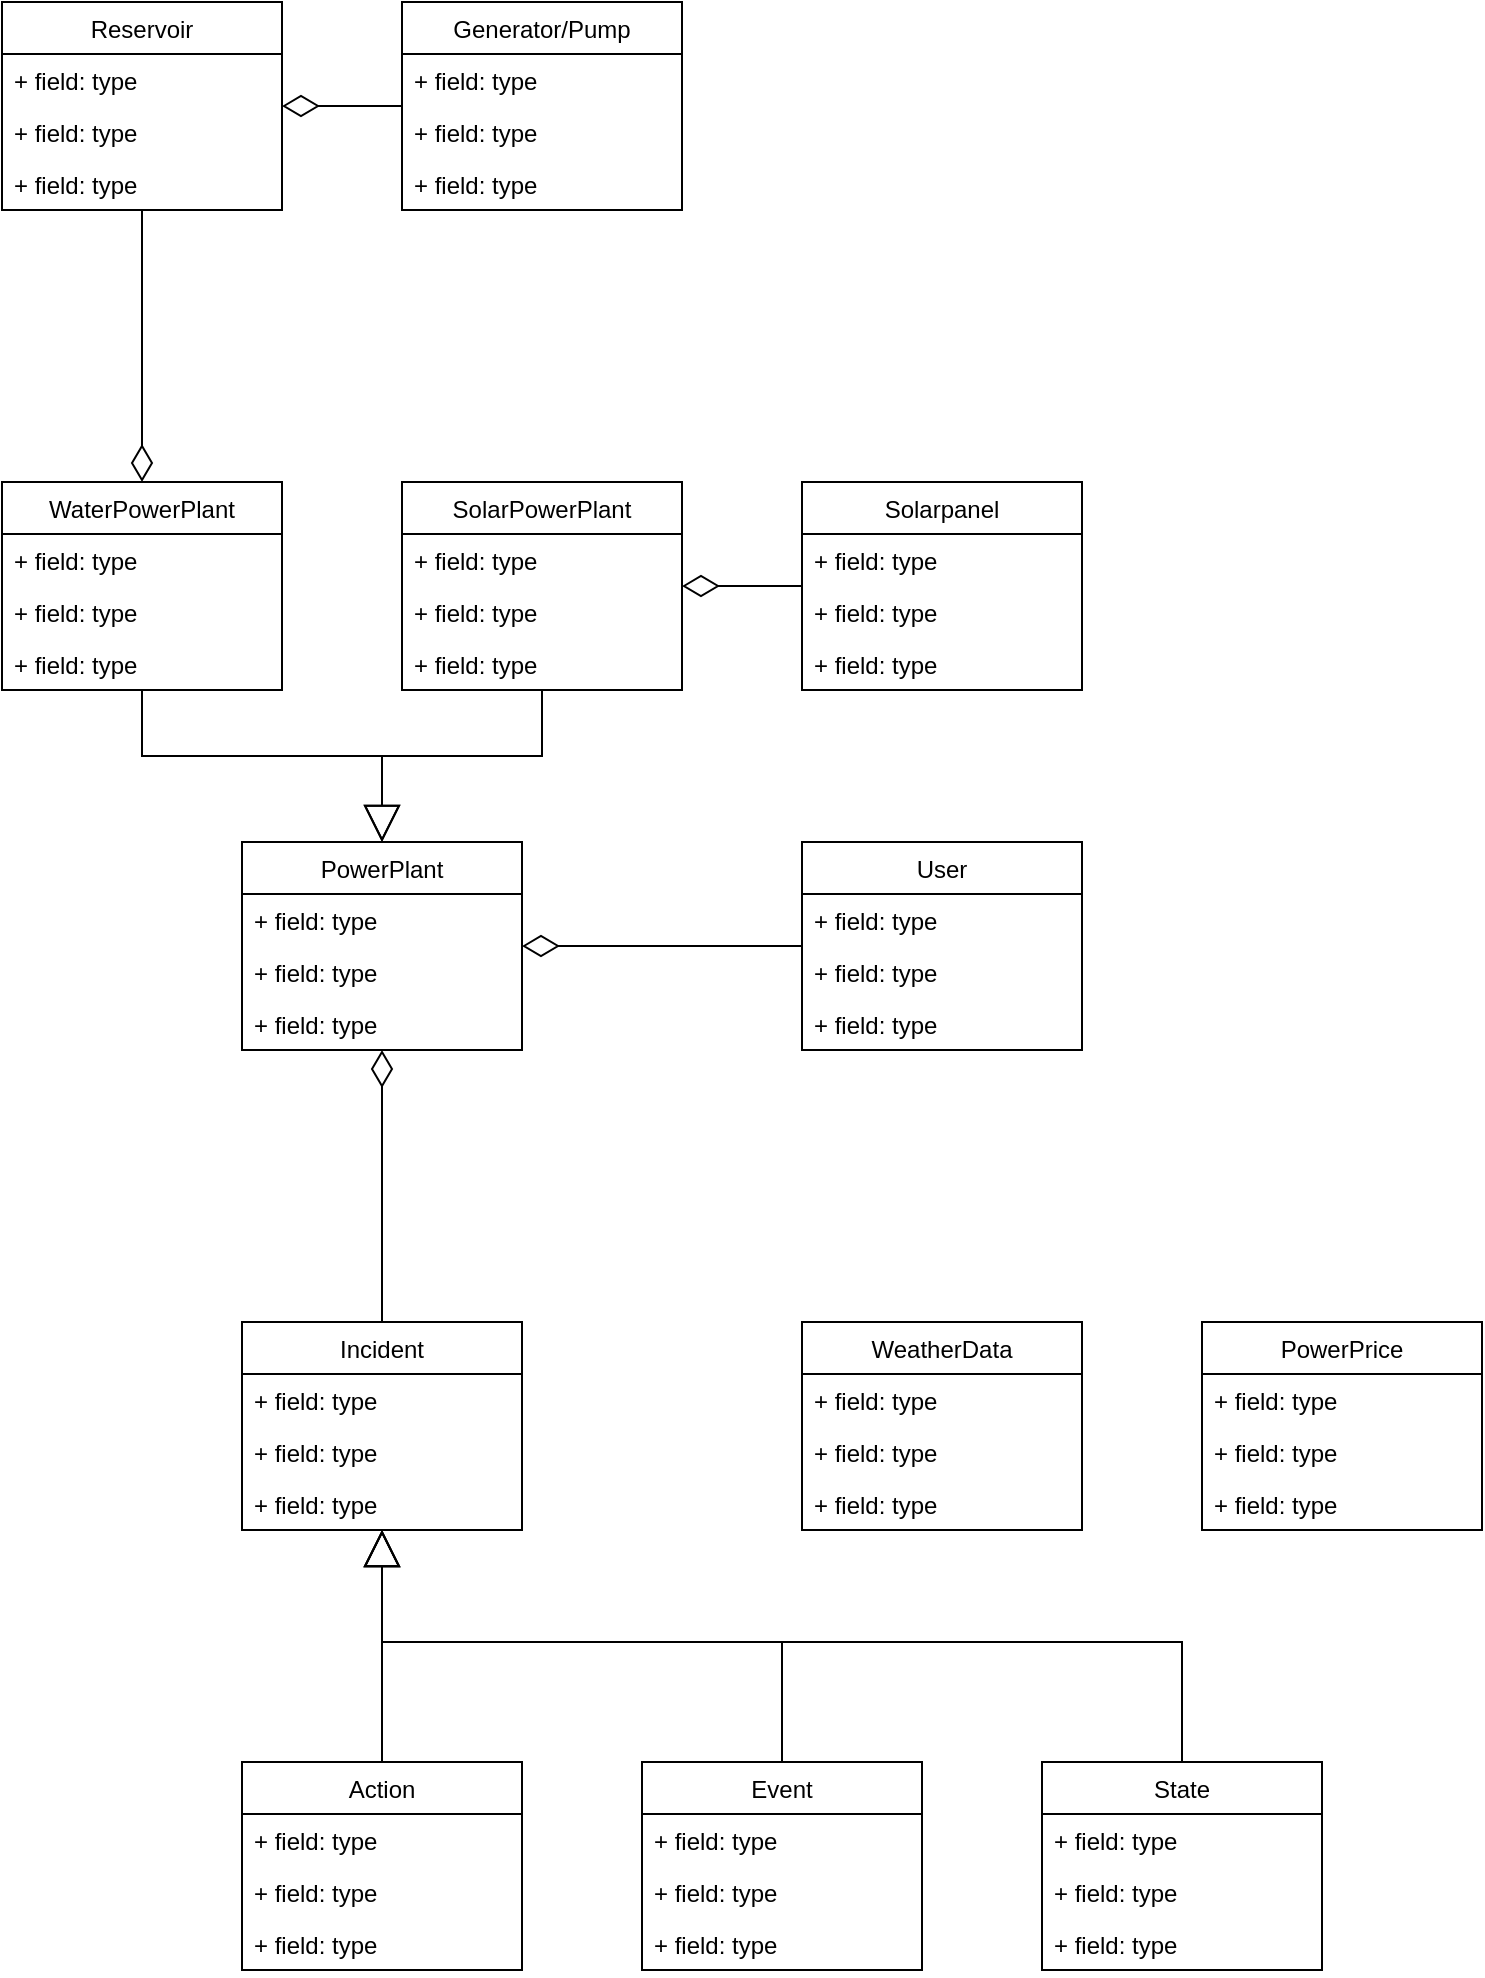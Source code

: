 <mxfile version="21.3.4" type="github" pages="4">
  <diagram id="oaUFSGxLzFAOfT1aSlZE" name="ClassDiagram">
    <mxGraphModel dx="1323" dy="1068" grid="1" gridSize="10" guides="1" tooltips="1" connect="1" arrows="1" fold="1" page="1" pageScale="1" pageWidth="1169" pageHeight="827" math="0" shadow="0">
      <root>
        <mxCell id="0" />
        <mxCell id="1" parent="0" />
        <mxCell id="UGIgIkd3A4uO1lvJn5f--62" style="edgeStyle=orthogonalEdgeStyle;rounded=0;orthogonalLoop=1;jettySize=auto;html=1;endArrow=diamondThin;endFill=0;endSize=16;" parent="1" source="UGIgIkd3A4uO1lvJn5f--22" target="UGIgIkd3A4uO1lvJn5f--26" edge="1">
          <mxGeometry relative="1" as="geometry" />
        </mxCell>
        <mxCell id="UGIgIkd3A4uO1lvJn5f--22" value="Generator/Pump" style="swimlane;fontStyle=0;childLayout=stackLayout;horizontal=1;startSize=26;fillColor=none;horizontalStack=0;resizeParent=1;resizeParentMax=0;resizeLast=0;collapsible=1;marginBottom=0;" parent="1" vertex="1">
          <mxGeometry x="280" y="520" width="140" height="104" as="geometry" />
        </mxCell>
        <mxCell id="UGIgIkd3A4uO1lvJn5f--23" value="+ field: type" style="text;strokeColor=none;fillColor=none;align=left;verticalAlign=top;spacingLeft=4;spacingRight=4;overflow=hidden;rotatable=0;points=[[0,0.5],[1,0.5]];portConstraint=eastwest;" parent="UGIgIkd3A4uO1lvJn5f--22" vertex="1">
          <mxGeometry y="26" width="140" height="26" as="geometry" />
        </mxCell>
        <mxCell id="UGIgIkd3A4uO1lvJn5f--24" value="+ field: type" style="text;strokeColor=none;fillColor=none;align=left;verticalAlign=top;spacingLeft=4;spacingRight=4;overflow=hidden;rotatable=0;points=[[0,0.5],[1,0.5]];portConstraint=eastwest;" parent="UGIgIkd3A4uO1lvJn5f--22" vertex="1">
          <mxGeometry y="52" width="140" height="26" as="geometry" />
        </mxCell>
        <mxCell id="UGIgIkd3A4uO1lvJn5f--25" value="+ field: type" style="text;strokeColor=none;fillColor=none;align=left;verticalAlign=top;spacingLeft=4;spacingRight=4;overflow=hidden;rotatable=0;points=[[0,0.5],[1,0.5]];portConstraint=eastwest;" parent="UGIgIkd3A4uO1lvJn5f--22" vertex="1">
          <mxGeometry y="78" width="140" height="26" as="geometry" />
        </mxCell>
        <mxCell id="UGIgIkd3A4uO1lvJn5f--61" style="edgeStyle=orthogonalEdgeStyle;rounded=0;orthogonalLoop=1;jettySize=auto;html=1;endArrow=diamondThin;endFill=0;endSize=16;" parent="1" source="UGIgIkd3A4uO1lvJn5f--26" target="UGIgIkd3A4uO1lvJn5f--42" edge="1">
          <mxGeometry relative="1" as="geometry" />
        </mxCell>
        <mxCell id="UGIgIkd3A4uO1lvJn5f--26" value="Reservoir" style="swimlane;fontStyle=0;childLayout=stackLayout;horizontal=1;startSize=26;fillColor=none;horizontalStack=0;resizeParent=1;resizeParentMax=0;resizeLast=0;collapsible=1;marginBottom=0;" parent="1" vertex="1">
          <mxGeometry x="80" y="520" width="140" height="104" as="geometry" />
        </mxCell>
        <mxCell id="UGIgIkd3A4uO1lvJn5f--27" value="+ field: type" style="text;strokeColor=none;fillColor=none;align=left;verticalAlign=top;spacingLeft=4;spacingRight=4;overflow=hidden;rotatable=0;points=[[0,0.5],[1,0.5]];portConstraint=eastwest;" parent="UGIgIkd3A4uO1lvJn5f--26" vertex="1">
          <mxGeometry y="26" width="140" height="26" as="geometry" />
        </mxCell>
        <mxCell id="UGIgIkd3A4uO1lvJn5f--28" value="+ field: type" style="text;strokeColor=none;fillColor=none;align=left;verticalAlign=top;spacingLeft=4;spacingRight=4;overflow=hidden;rotatable=0;points=[[0,0.5],[1,0.5]];portConstraint=eastwest;" parent="UGIgIkd3A4uO1lvJn5f--26" vertex="1">
          <mxGeometry y="52" width="140" height="26" as="geometry" />
        </mxCell>
        <mxCell id="UGIgIkd3A4uO1lvJn5f--29" value="+ field: type" style="text;strokeColor=none;fillColor=none;align=left;verticalAlign=top;spacingLeft=4;spacingRight=4;overflow=hidden;rotatable=0;points=[[0,0.5],[1,0.5]];portConstraint=eastwest;" parent="UGIgIkd3A4uO1lvJn5f--26" vertex="1">
          <mxGeometry y="78" width="140" height="26" as="geometry" />
        </mxCell>
        <mxCell id="UGIgIkd3A4uO1lvJn5f--108" style="edgeStyle=orthogonalEdgeStyle;rounded=0;orthogonalLoop=1;jettySize=auto;html=1;endArrow=diamondThin;endFill=0;endSize=16;" parent="1" source="UGIgIkd3A4uO1lvJn5f--30" target="UGIgIkd3A4uO1lvJn5f--50" edge="1">
          <mxGeometry relative="1" as="geometry" />
        </mxCell>
        <mxCell id="UGIgIkd3A4uO1lvJn5f--30" value="User" style="swimlane;fontStyle=0;childLayout=stackLayout;horizontal=1;startSize=26;fillColor=none;horizontalStack=0;resizeParent=1;resizeParentMax=0;resizeLast=0;collapsible=1;marginBottom=0;" parent="1" vertex="1">
          <mxGeometry x="480" y="940" width="140" height="104" as="geometry" />
        </mxCell>
        <mxCell id="UGIgIkd3A4uO1lvJn5f--31" value="+ field: type" style="text;strokeColor=none;fillColor=none;align=left;verticalAlign=top;spacingLeft=4;spacingRight=4;overflow=hidden;rotatable=0;points=[[0,0.5],[1,0.5]];portConstraint=eastwest;" parent="UGIgIkd3A4uO1lvJn5f--30" vertex="1">
          <mxGeometry y="26" width="140" height="26" as="geometry" />
        </mxCell>
        <mxCell id="UGIgIkd3A4uO1lvJn5f--32" value="+ field: type" style="text;strokeColor=none;fillColor=none;align=left;verticalAlign=top;spacingLeft=4;spacingRight=4;overflow=hidden;rotatable=0;points=[[0,0.5],[1,0.5]];portConstraint=eastwest;" parent="UGIgIkd3A4uO1lvJn5f--30" vertex="1">
          <mxGeometry y="52" width="140" height="26" as="geometry" />
        </mxCell>
        <mxCell id="UGIgIkd3A4uO1lvJn5f--33" value="+ field: type" style="text;strokeColor=none;fillColor=none;align=left;verticalAlign=top;spacingLeft=4;spacingRight=4;overflow=hidden;rotatable=0;points=[[0,0.5],[1,0.5]];portConstraint=eastwest;" parent="UGIgIkd3A4uO1lvJn5f--30" vertex="1">
          <mxGeometry y="78" width="140" height="26" as="geometry" />
        </mxCell>
        <mxCell id="UGIgIkd3A4uO1lvJn5f--54" style="edgeStyle=orthogonalEdgeStyle;rounded=0;orthogonalLoop=1;jettySize=auto;html=1;endArrow=diamondThin;endFill=0;endSize=16;" parent="1" source="UGIgIkd3A4uO1lvJn5f--34" target="UGIgIkd3A4uO1lvJn5f--38" edge="1">
          <mxGeometry relative="1" as="geometry" />
        </mxCell>
        <mxCell id="UGIgIkd3A4uO1lvJn5f--34" value="Solarpanel" style="swimlane;fontStyle=0;childLayout=stackLayout;horizontal=1;startSize=26;fillColor=none;horizontalStack=0;resizeParent=1;resizeParentMax=0;resizeLast=0;collapsible=1;marginBottom=0;" parent="1" vertex="1">
          <mxGeometry x="480" y="760" width="140" height="104" as="geometry" />
        </mxCell>
        <mxCell id="UGIgIkd3A4uO1lvJn5f--35" value="+ field: type" style="text;strokeColor=none;fillColor=none;align=left;verticalAlign=top;spacingLeft=4;spacingRight=4;overflow=hidden;rotatable=0;points=[[0,0.5],[1,0.5]];portConstraint=eastwest;" parent="UGIgIkd3A4uO1lvJn5f--34" vertex="1">
          <mxGeometry y="26" width="140" height="26" as="geometry" />
        </mxCell>
        <mxCell id="UGIgIkd3A4uO1lvJn5f--36" value="+ field: type" style="text;strokeColor=none;fillColor=none;align=left;verticalAlign=top;spacingLeft=4;spacingRight=4;overflow=hidden;rotatable=0;points=[[0,0.5],[1,0.5]];portConstraint=eastwest;" parent="UGIgIkd3A4uO1lvJn5f--34" vertex="1">
          <mxGeometry y="52" width="140" height="26" as="geometry" />
        </mxCell>
        <mxCell id="UGIgIkd3A4uO1lvJn5f--37" value="+ field: type" style="text;strokeColor=none;fillColor=none;align=left;verticalAlign=top;spacingLeft=4;spacingRight=4;overflow=hidden;rotatable=0;points=[[0,0.5],[1,0.5]];portConstraint=eastwest;" parent="UGIgIkd3A4uO1lvJn5f--34" vertex="1">
          <mxGeometry y="78" width="140" height="26" as="geometry" />
        </mxCell>
        <mxCell id="UGIgIkd3A4uO1lvJn5f--65" style="edgeStyle=orthogonalEdgeStyle;rounded=0;orthogonalLoop=1;jettySize=auto;html=1;endArrow=block;endFill=0;endSize=16;" parent="1" source="UGIgIkd3A4uO1lvJn5f--38" target="UGIgIkd3A4uO1lvJn5f--50" edge="1">
          <mxGeometry relative="1" as="geometry" />
        </mxCell>
        <mxCell id="UGIgIkd3A4uO1lvJn5f--38" value="SolarPowerPlant" style="swimlane;fontStyle=0;childLayout=stackLayout;horizontal=1;startSize=26;fillColor=none;horizontalStack=0;resizeParent=1;resizeParentMax=0;resizeLast=0;collapsible=1;marginBottom=0;" parent="1" vertex="1">
          <mxGeometry x="280" y="760" width="140" height="104" as="geometry" />
        </mxCell>
        <mxCell id="UGIgIkd3A4uO1lvJn5f--39" value="+ field: type" style="text;strokeColor=none;fillColor=none;align=left;verticalAlign=top;spacingLeft=4;spacingRight=4;overflow=hidden;rotatable=0;points=[[0,0.5],[1,0.5]];portConstraint=eastwest;" parent="UGIgIkd3A4uO1lvJn5f--38" vertex="1">
          <mxGeometry y="26" width="140" height="26" as="geometry" />
        </mxCell>
        <mxCell id="UGIgIkd3A4uO1lvJn5f--40" value="+ field: type" style="text;strokeColor=none;fillColor=none;align=left;verticalAlign=top;spacingLeft=4;spacingRight=4;overflow=hidden;rotatable=0;points=[[0,0.5],[1,0.5]];portConstraint=eastwest;" parent="UGIgIkd3A4uO1lvJn5f--38" vertex="1">
          <mxGeometry y="52" width="140" height="26" as="geometry" />
        </mxCell>
        <mxCell id="UGIgIkd3A4uO1lvJn5f--41" value="+ field: type" style="text;strokeColor=none;fillColor=none;align=left;verticalAlign=top;spacingLeft=4;spacingRight=4;overflow=hidden;rotatable=0;points=[[0,0.5],[1,0.5]];portConstraint=eastwest;" parent="UGIgIkd3A4uO1lvJn5f--38" vertex="1">
          <mxGeometry y="78" width="140" height="26" as="geometry" />
        </mxCell>
        <mxCell id="UGIgIkd3A4uO1lvJn5f--63" style="edgeStyle=orthogonalEdgeStyle;rounded=0;orthogonalLoop=1;jettySize=auto;html=1;endArrow=block;endFill=0;endSize=16;" parent="1" source="UGIgIkd3A4uO1lvJn5f--42" target="UGIgIkd3A4uO1lvJn5f--50" edge="1">
          <mxGeometry relative="1" as="geometry" />
        </mxCell>
        <mxCell id="UGIgIkd3A4uO1lvJn5f--42" value="WaterPowerPlant" style="swimlane;fontStyle=0;childLayout=stackLayout;horizontal=1;startSize=26;fillColor=none;horizontalStack=0;resizeParent=1;resizeParentMax=0;resizeLast=0;collapsible=1;marginBottom=0;" parent="1" vertex="1">
          <mxGeometry x="80" y="760" width="140" height="104" as="geometry" />
        </mxCell>
        <mxCell id="UGIgIkd3A4uO1lvJn5f--43" value="+ field: type" style="text;strokeColor=none;fillColor=none;align=left;verticalAlign=top;spacingLeft=4;spacingRight=4;overflow=hidden;rotatable=0;points=[[0,0.5],[1,0.5]];portConstraint=eastwest;" parent="UGIgIkd3A4uO1lvJn5f--42" vertex="1">
          <mxGeometry y="26" width="140" height="26" as="geometry" />
        </mxCell>
        <mxCell id="UGIgIkd3A4uO1lvJn5f--44" value="+ field: type" style="text;strokeColor=none;fillColor=none;align=left;verticalAlign=top;spacingLeft=4;spacingRight=4;overflow=hidden;rotatable=0;points=[[0,0.5],[1,0.5]];portConstraint=eastwest;" parent="UGIgIkd3A4uO1lvJn5f--42" vertex="1">
          <mxGeometry y="52" width="140" height="26" as="geometry" />
        </mxCell>
        <mxCell id="UGIgIkd3A4uO1lvJn5f--45" value="+ field: type" style="text;strokeColor=none;fillColor=none;align=left;verticalAlign=top;spacingLeft=4;spacingRight=4;overflow=hidden;rotatable=0;points=[[0,0.5],[1,0.5]];portConstraint=eastwest;" parent="UGIgIkd3A4uO1lvJn5f--42" vertex="1">
          <mxGeometry y="78" width="140" height="26" as="geometry" />
        </mxCell>
        <mxCell id="UGIgIkd3A4uO1lvJn5f--50" value="PowerPlant" style="swimlane;fontStyle=0;childLayout=stackLayout;horizontal=1;startSize=26;fillColor=none;horizontalStack=0;resizeParent=1;resizeParentMax=0;resizeLast=0;collapsible=1;marginBottom=0;" parent="1" vertex="1">
          <mxGeometry x="200" y="940" width="140" height="104" as="geometry" />
        </mxCell>
        <mxCell id="UGIgIkd3A4uO1lvJn5f--51" value="+ field: type" style="text;strokeColor=none;fillColor=none;align=left;verticalAlign=top;spacingLeft=4;spacingRight=4;overflow=hidden;rotatable=0;points=[[0,0.5],[1,0.5]];portConstraint=eastwest;" parent="UGIgIkd3A4uO1lvJn5f--50" vertex="1">
          <mxGeometry y="26" width="140" height="26" as="geometry" />
        </mxCell>
        <mxCell id="UGIgIkd3A4uO1lvJn5f--52" value="+ field: type" style="text;strokeColor=none;fillColor=none;align=left;verticalAlign=top;spacingLeft=4;spacingRight=4;overflow=hidden;rotatable=0;points=[[0,0.5],[1,0.5]];portConstraint=eastwest;" parent="UGIgIkd3A4uO1lvJn5f--50" vertex="1">
          <mxGeometry y="52" width="140" height="26" as="geometry" />
        </mxCell>
        <mxCell id="UGIgIkd3A4uO1lvJn5f--53" value="+ field: type" style="text;strokeColor=none;fillColor=none;align=left;verticalAlign=top;spacingLeft=4;spacingRight=4;overflow=hidden;rotatable=0;points=[[0,0.5],[1,0.5]];portConstraint=eastwest;" parent="UGIgIkd3A4uO1lvJn5f--50" vertex="1">
          <mxGeometry y="78" width="140" height="26" as="geometry" />
        </mxCell>
        <mxCell id="UGIgIkd3A4uO1lvJn5f--72" style="edgeStyle=orthogonalEdgeStyle;rounded=0;orthogonalLoop=1;jettySize=auto;html=1;endArrow=diamondThin;endFill=0;endSize=16;" parent="1" source="UGIgIkd3A4uO1lvJn5f--73" target="UGIgIkd3A4uO1lvJn5f--50" edge="1">
          <mxGeometry relative="1" as="geometry">
            <mxPoint x="480" y="1224" as="targetPoint" />
          </mxGeometry>
        </mxCell>
        <mxCell id="UGIgIkd3A4uO1lvJn5f--73" value="Incident" style="swimlane;fontStyle=0;childLayout=stackLayout;horizontal=1;startSize=26;fillColor=none;horizontalStack=0;resizeParent=1;resizeParentMax=0;resizeLast=0;collapsible=1;marginBottom=0;" parent="1" vertex="1">
          <mxGeometry x="200" y="1180" width="140" height="104" as="geometry" />
        </mxCell>
        <mxCell id="UGIgIkd3A4uO1lvJn5f--74" value="+ field: type" style="text;strokeColor=none;fillColor=none;align=left;verticalAlign=top;spacingLeft=4;spacingRight=4;overflow=hidden;rotatable=0;points=[[0,0.5],[1,0.5]];portConstraint=eastwest;" parent="UGIgIkd3A4uO1lvJn5f--73" vertex="1">
          <mxGeometry y="26" width="140" height="26" as="geometry" />
        </mxCell>
        <mxCell id="UGIgIkd3A4uO1lvJn5f--75" value="+ field: type" style="text;strokeColor=none;fillColor=none;align=left;verticalAlign=top;spacingLeft=4;spacingRight=4;overflow=hidden;rotatable=0;points=[[0,0.5],[1,0.5]];portConstraint=eastwest;" parent="UGIgIkd3A4uO1lvJn5f--73" vertex="1">
          <mxGeometry y="52" width="140" height="26" as="geometry" />
        </mxCell>
        <mxCell id="UGIgIkd3A4uO1lvJn5f--76" value="+ field: type" style="text;strokeColor=none;fillColor=none;align=left;verticalAlign=top;spacingLeft=4;spacingRight=4;overflow=hidden;rotatable=0;points=[[0,0.5],[1,0.5]];portConstraint=eastwest;" parent="UGIgIkd3A4uO1lvJn5f--73" vertex="1">
          <mxGeometry y="78" width="140" height="26" as="geometry" />
        </mxCell>
        <mxCell id="UGIgIkd3A4uO1lvJn5f--81" style="edgeStyle=orthogonalEdgeStyle;rounded=0;orthogonalLoop=1;jettySize=auto;html=1;endArrow=block;endFill=0;endSize=16;" parent="1" source="UGIgIkd3A4uO1lvJn5f--82" target="UGIgIkd3A4uO1lvJn5f--73" edge="1">
          <mxGeometry relative="1" as="geometry" />
        </mxCell>
        <mxCell id="UGIgIkd3A4uO1lvJn5f--82" value="Action" style="swimlane;fontStyle=0;childLayout=stackLayout;horizontal=1;startSize=26;fillColor=none;horizontalStack=0;resizeParent=1;resizeParentMax=0;resizeLast=0;collapsible=1;marginBottom=0;" parent="1" vertex="1">
          <mxGeometry x="200" y="1400" width="140" height="104" as="geometry" />
        </mxCell>
        <mxCell id="UGIgIkd3A4uO1lvJn5f--83" value="+ field: type" style="text;strokeColor=none;fillColor=none;align=left;verticalAlign=top;spacingLeft=4;spacingRight=4;overflow=hidden;rotatable=0;points=[[0,0.5],[1,0.5]];portConstraint=eastwest;" parent="UGIgIkd3A4uO1lvJn5f--82" vertex="1">
          <mxGeometry y="26" width="140" height="26" as="geometry" />
        </mxCell>
        <mxCell id="UGIgIkd3A4uO1lvJn5f--84" value="+ field: type" style="text;strokeColor=none;fillColor=none;align=left;verticalAlign=top;spacingLeft=4;spacingRight=4;overflow=hidden;rotatable=0;points=[[0,0.5],[1,0.5]];portConstraint=eastwest;" parent="UGIgIkd3A4uO1lvJn5f--82" vertex="1">
          <mxGeometry y="52" width="140" height="26" as="geometry" />
        </mxCell>
        <mxCell id="UGIgIkd3A4uO1lvJn5f--85" value="+ field: type" style="text;strokeColor=none;fillColor=none;align=left;verticalAlign=top;spacingLeft=4;spacingRight=4;overflow=hidden;rotatable=0;points=[[0,0.5],[1,0.5]];portConstraint=eastwest;" parent="UGIgIkd3A4uO1lvJn5f--82" vertex="1">
          <mxGeometry y="78" width="140" height="26" as="geometry" />
        </mxCell>
        <mxCell id="UGIgIkd3A4uO1lvJn5f--86" style="edgeStyle=orthogonalEdgeStyle;rounded=0;orthogonalLoop=1;jettySize=auto;html=1;endArrow=block;endFill=0;endSize=16;" parent="1" source="UGIgIkd3A4uO1lvJn5f--87" target="UGIgIkd3A4uO1lvJn5f--73" edge="1">
          <mxGeometry relative="1" as="geometry">
            <Array as="points">
              <mxPoint x="470" y="1340" />
              <mxPoint x="270" y="1340" />
            </Array>
          </mxGeometry>
        </mxCell>
        <mxCell id="UGIgIkd3A4uO1lvJn5f--87" value="Event" style="swimlane;fontStyle=0;childLayout=stackLayout;horizontal=1;startSize=26;fillColor=none;horizontalStack=0;resizeParent=1;resizeParentMax=0;resizeLast=0;collapsible=1;marginBottom=0;" parent="1" vertex="1">
          <mxGeometry x="400" y="1400" width="140" height="104" as="geometry" />
        </mxCell>
        <mxCell id="UGIgIkd3A4uO1lvJn5f--88" value="+ field: type" style="text;strokeColor=none;fillColor=none;align=left;verticalAlign=top;spacingLeft=4;spacingRight=4;overflow=hidden;rotatable=0;points=[[0,0.5],[1,0.5]];portConstraint=eastwest;" parent="UGIgIkd3A4uO1lvJn5f--87" vertex="1">
          <mxGeometry y="26" width="140" height="26" as="geometry" />
        </mxCell>
        <mxCell id="UGIgIkd3A4uO1lvJn5f--89" value="+ field: type" style="text;strokeColor=none;fillColor=none;align=left;verticalAlign=top;spacingLeft=4;spacingRight=4;overflow=hidden;rotatable=0;points=[[0,0.5],[1,0.5]];portConstraint=eastwest;" parent="UGIgIkd3A4uO1lvJn5f--87" vertex="1">
          <mxGeometry y="52" width="140" height="26" as="geometry" />
        </mxCell>
        <mxCell id="UGIgIkd3A4uO1lvJn5f--90" value="+ field: type" style="text;strokeColor=none;fillColor=none;align=left;verticalAlign=top;spacingLeft=4;spacingRight=4;overflow=hidden;rotatable=0;points=[[0,0.5],[1,0.5]];portConstraint=eastwest;" parent="UGIgIkd3A4uO1lvJn5f--87" vertex="1">
          <mxGeometry y="78" width="140" height="26" as="geometry" />
        </mxCell>
        <mxCell id="UGIgIkd3A4uO1lvJn5f--91" style="edgeStyle=orthogonalEdgeStyle;rounded=0;orthogonalLoop=1;jettySize=auto;html=1;endArrow=block;endFill=0;endSize=16;" parent="1" source="UGIgIkd3A4uO1lvJn5f--92" target="UGIgIkd3A4uO1lvJn5f--73" edge="1">
          <mxGeometry relative="1" as="geometry">
            <Array as="points">
              <mxPoint x="670" y="1340" />
              <mxPoint x="270" y="1340" />
            </Array>
          </mxGeometry>
        </mxCell>
        <mxCell id="UGIgIkd3A4uO1lvJn5f--92" value="State" style="swimlane;fontStyle=0;childLayout=stackLayout;horizontal=1;startSize=26;fillColor=none;horizontalStack=0;resizeParent=1;resizeParentMax=0;resizeLast=0;collapsible=1;marginBottom=0;" parent="1" vertex="1">
          <mxGeometry x="600" y="1400" width="140" height="104" as="geometry" />
        </mxCell>
        <mxCell id="UGIgIkd3A4uO1lvJn5f--93" value="+ field: type" style="text;strokeColor=none;fillColor=none;align=left;verticalAlign=top;spacingLeft=4;spacingRight=4;overflow=hidden;rotatable=0;points=[[0,0.5],[1,0.5]];portConstraint=eastwest;" parent="UGIgIkd3A4uO1lvJn5f--92" vertex="1">
          <mxGeometry y="26" width="140" height="26" as="geometry" />
        </mxCell>
        <mxCell id="UGIgIkd3A4uO1lvJn5f--94" value="+ field: type" style="text;strokeColor=none;fillColor=none;align=left;verticalAlign=top;spacingLeft=4;spacingRight=4;overflow=hidden;rotatable=0;points=[[0,0.5],[1,0.5]];portConstraint=eastwest;" parent="UGIgIkd3A4uO1lvJn5f--92" vertex="1">
          <mxGeometry y="52" width="140" height="26" as="geometry" />
        </mxCell>
        <mxCell id="UGIgIkd3A4uO1lvJn5f--95" value="+ field: type" style="text;strokeColor=none;fillColor=none;align=left;verticalAlign=top;spacingLeft=4;spacingRight=4;overflow=hidden;rotatable=0;points=[[0,0.5],[1,0.5]];portConstraint=eastwest;" parent="UGIgIkd3A4uO1lvJn5f--92" vertex="1">
          <mxGeometry y="78" width="140" height="26" as="geometry" />
        </mxCell>
        <mxCell id="UGIgIkd3A4uO1lvJn5f--99" value="WeatherData" style="swimlane;fontStyle=0;childLayout=stackLayout;horizontal=1;startSize=26;fillColor=none;horizontalStack=0;resizeParent=1;resizeParentMax=0;resizeLast=0;collapsible=1;marginBottom=0;" parent="1" vertex="1">
          <mxGeometry x="480" y="1180" width="140" height="104" as="geometry" />
        </mxCell>
        <mxCell id="UGIgIkd3A4uO1lvJn5f--100" value="+ field: type" style="text;strokeColor=none;fillColor=none;align=left;verticalAlign=top;spacingLeft=4;spacingRight=4;overflow=hidden;rotatable=0;points=[[0,0.5],[1,0.5]];portConstraint=eastwest;" parent="UGIgIkd3A4uO1lvJn5f--99" vertex="1">
          <mxGeometry y="26" width="140" height="26" as="geometry" />
        </mxCell>
        <mxCell id="UGIgIkd3A4uO1lvJn5f--101" value="+ field: type" style="text;strokeColor=none;fillColor=none;align=left;verticalAlign=top;spacingLeft=4;spacingRight=4;overflow=hidden;rotatable=0;points=[[0,0.5],[1,0.5]];portConstraint=eastwest;" parent="UGIgIkd3A4uO1lvJn5f--99" vertex="1">
          <mxGeometry y="52" width="140" height="26" as="geometry" />
        </mxCell>
        <mxCell id="UGIgIkd3A4uO1lvJn5f--102" value="+ field: type" style="text;strokeColor=none;fillColor=none;align=left;verticalAlign=top;spacingLeft=4;spacingRight=4;overflow=hidden;rotatable=0;points=[[0,0.5],[1,0.5]];portConstraint=eastwest;" parent="UGIgIkd3A4uO1lvJn5f--99" vertex="1">
          <mxGeometry y="78" width="140" height="26" as="geometry" />
        </mxCell>
        <mxCell id="UGIgIkd3A4uO1lvJn5f--103" value="PowerPrice" style="swimlane;fontStyle=0;childLayout=stackLayout;horizontal=1;startSize=26;fillColor=none;horizontalStack=0;resizeParent=1;resizeParentMax=0;resizeLast=0;collapsible=1;marginBottom=0;" parent="1" vertex="1">
          <mxGeometry x="680" y="1180" width="140" height="104" as="geometry" />
        </mxCell>
        <mxCell id="UGIgIkd3A4uO1lvJn5f--104" value="+ field: type" style="text;strokeColor=none;fillColor=none;align=left;verticalAlign=top;spacingLeft=4;spacingRight=4;overflow=hidden;rotatable=0;points=[[0,0.5],[1,0.5]];portConstraint=eastwest;" parent="UGIgIkd3A4uO1lvJn5f--103" vertex="1">
          <mxGeometry y="26" width="140" height="26" as="geometry" />
        </mxCell>
        <mxCell id="UGIgIkd3A4uO1lvJn5f--105" value="+ field: type" style="text;strokeColor=none;fillColor=none;align=left;verticalAlign=top;spacingLeft=4;spacingRight=4;overflow=hidden;rotatable=0;points=[[0,0.5],[1,0.5]];portConstraint=eastwest;" parent="UGIgIkd3A4uO1lvJn5f--103" vertex="1">
          <mxGeometry y="52" width="140" height="26" as="geometry" />
        </mxCell>
        <mxCell id="UGIgIkd3A4uO1lvJn5f--106" value="+ field: type" style="text;strokeColor=none;fillColor=none;align=left;verticalAlign=top;spacingLeft=4;spacingRight=4;overflow=hidden;rotatable=0;points=[[0,0.5],[1,0.5]];portConstraint=eastwest;" parent="UGIgIkd3A4uO1lvJn5f--103" vertex="1">
          <mxGeometry y="78" width="140" height="26" as="geometry" />
        </mxCell>
      </root>
    </mxGraphModel>
  </diagram>
  <diagram id="G64gJZYeK26e0XdJXpfl" name="UseCaseContextDiagram">
    <mxGraphModel dx="828" dy="648" grid="1" gridSize="10" guides="1" tooltips="1" connect="1" arrows="1" fold="1" page="1" pageScale="1" pageWidth="1169" pageHeight="827" math="0" shadow="0">
      <root>
        <mxCell id="0" />
        <mxCell id="1" parent="0" />
        <mxCell id="Qhc68EfF8Lrv2Dlz5Eg7-2" value="System" style="swimlane;whiteSpace=wrap;html=1;" vertex="1" parent="1">
          <mxGeometry x="210" y="100" width="440" height="730" as="geometry" />
        </mxCell>
        <mxCell id="Qhc68EfF8Lrv2Dlz5Eg7-8" value="Håndtere turbiner" style="ellipse;whiteSpace=wrap;html=1;" vertex="1" parent="Qhc68EfF8Lrv2Dlz5Eg7-2">
          <mxGeometry x="70" y="140" width="120" height="60" as="geometry" />
        </mxCell>
        <mxCell id="Qhc68EfF8Lrv2Dlz5Eg7-19" style="edgeStyle=none;rounded=0;orthogonalLoop=1;jettySize=auto;html=1;endArrow=none;endFill=0;" edge="1" parent="Qhc68EfF8Lrv2Dlz5Eg7-2" source="Qhc68EfF8Lrv2Dlz5Eg7-9" target="Qhc68EfF8Lrv2Dlz5Eg7-15">
          <mxGeometry relative="1" as="geometry" />
        </mxCell>
        <mxCell id="Qhc68EfF8Lrv2Dlz5Eg7-20" style="edgeStyle=none;rounded=0;orthogonalLoop=1;jettySize=auto;html=1;endArrow=none;endFill=0;" edge="1" parent="Qhc68EfF8Lrv2Dlz5Eg7-2" source="Qhc68EfF8Lrv2Dlz5Eg7-9" target="Qhc68EfF8Lrv2Dlz5Eg7-11">
          <mxGeometry relative="1" as="geometry" />
        </mxCell>
        <mxCell id="Qhc68EfF8Lrv2Dlz5Eg7-21" style="edgeStyle=none;rounded=0;orthogonalLoop=1;jettySize=auto;html=1;endArrow=none;endFill=0;" edge="1" parent="Qhc68EfF8Lrv2Dlz5Eg7-2" source="Qhc68EfF8Lrv2Dlz5Eg7-9" target="Qhc68EfF8Lrv2Dlz5Eg7-16">
          <mxGeometry relative="1" as="geometry" />
        </mxCell>
        <mxCell id="Qhc68EfF8Lrv2Dlz5Eg7-9" value="Se inntekt" style="ellipse;whiteSpace=wrap;html=1;" vertex="1" parent="Qhc68EfF8Lrv2Dlz5Eg7-2">
          <mxGeometry x="70" y="380" width="120" height="60" as="geometry" />
        </mxCell>
        <mxCell id="Qhc68EfF8Lrv2Dlz5Eg7-10" value="Se vannstand" style="ellipse;whiteSpace=wrap;html=1;" vertex="1" parent="Qhc68EfF8Lrv2Dlz5Eg7-2">
          <mxGeometry x="70" y="220" width="120" height="60" as="geometry" />
        </mxCell>
        <mxCell id="Qhc68EfF8Lrv2Dlz5Eg7-14" style="edgeStyle=none;rounded=0;orthogonalLoop=1;jettySize=auto;html=1;endArrow=none;endFill=0;" edge="1" parent="Qhc68EfF8Lrv2Dlz5Eg7-2" source="Qhc68EfF8Lrv2Dlz5Eg7-11" target="Qhc68EfF8Lrv2Dlz5Eg7-12">
          <mxGeometry relative="1" as="geometry" />
        </mxCell>
        <mxCell id="Qhc68EfF8Lrv2Dlz5Eg7-11" value="Se strømpris" style="ellipse;whiteSpace=wrap;html=1;" vertex="1" parent="Qhc68EfF8Lrv2Dlz5Eg7-2">
          <mxGeometry x="270" y="340" width="120" height="60" as="geometry" />
        </mxCell>
        <mxCell id="Qhc68EfF8Lrv2Dlz5Eg7-12" value="Hent strømpris" style="ellipse;whiteSpace=wrap;html=1;" vertex="1" parent="Qhc68EfF8Lrv2Dlz5Eg7-2">
          <mxGeometry x="270" y="260" width="120" height="60" as="geometry" />
        </mxCell>
        <mxCell id="Qhc68EfF8Lrv2Dlz5Eg7-15" value="Se vanninførsel" style="ellipse;whiteSpace=wrap;html=1;" vertex="1" parent="Qhc68EfF8Lrv2Dlz5Eg7-2">
          <mxGeometry x="70" y="300" width="120" height="60" as="geometry" />
        </mxCell>
        <mxCell id="Qhc68EfF8Lrv2Dlz5Eg7-16" value="Se solpanel effekt" style="ellipse;whiteSpace=wrap;html=1;" vertex="1" parent="Qhc68EfF8Lrv2Dlz5Eg7-2">
          <mxGeometry x="270" y="460" width="120" height="60" as="geometry" />
        </mxCell>
        <mxCell id="Qhc68EfF8Lrv2Dlz5Eg7-22" value="Se formue" style="ellipse;whiteSpace=wrap;html=1;" vertex="1" parent="Qhc68EfF8Lrv2Dlz5Eg7-2">
          <mxGeometry x="70" y="60" width="120" height="60" as="geometry" />
        </mxCell>
        <mxCell id="Qhc68EfF8Lrv2Dlz5Eg7-25" value="Se værmelding" style="ellipse;whiteSpace=wrap;html=1;" vertex="1" parent="Qhc68EfF8Lrv2Dlz5Eg7-2">
          <mxGeometry x="70" y="540" width="120" height="60" as="geometry" />
        </mxCell>
        <mxCell id="Qhc68EfF8Lrv2Dlz5Eg7-33" value="Se historiske data" style="ellipse;whiteSpace=wrap;html=1;" vertex="1" parent="Qhc68EfF8Lrv2Dlz5Eg7-2">
          <mxGeometry x="70" y="460" width="120" height="60" as="geometry" />
        </mxCell>
        <mxCell id="Qhc68EfF8Lrv2Dlz5Eg7-27" style="edgeStyle=none;rounded=0;orthogonalLoop=1;jettySize=auto;html=1;endArrow=none;endFill=0;" edge="1" parent="1" source="Qhc68EfF8Lrv2Dlz5Eg7-3" target="Qhc68EfF8Lrv2Dlz5Eg7-22">
          <mxGeometry relative="1" as="geometry" />
        </mxCell>
        <mxCell id="Qhc68EfF8Lrv2Dlz5Eg7-28" style="edgeStyle=none;rounded=0;orthogonalLoop=1;jettySize=auto;html=1;endArrow=none;endFill=0;" edge="1" parent="1" source="Qhc68EfF8Lrv2Dlz5Eg7-3" target="Qhc68EfF8Lrv2Dlz5Eg7-8">
          <mxGeometry relative="1" as="geometry" />
        </mxCell>
        <mxCell id="Qhc68EfF8Lrv2Dlz5Eg7-29" style="edgeStyle=none;rounded=0;orthogonalLoop=1;jettySize=auto;html=1;endArrow=none;endFill=0;" edge="1" parent="1" source="Qhc68EfF8Lrv2Dlz5Eg7-3" target="Qhc68EfF8Lrv2Dlz5Eg7-10">
          <mxGeometry relative="1" as="geometry" />
        </mxCell>
        <mxCell id="Qhc68EfF8Lrv2Dlz5Eg7-30" style="edgeStyle=none;rounded=0;orthogonalLoop=1;jettySize=auto;html=1;endArrow=none;endFill=0;" edge="1" parent="1" source="Qhc68EfF8Lrv2Dlz5Eg7-3" target="Qhc68EfF8Lrv2Dlz5Eg7-15">
          <mxGeometry relative="1" as="geometry" />
        </mxCell>
        <mxCell id="Qhc68EfF8Lrv2Dlz5Eg7-31" style="edgeStyle=none;rounded=0;orthogonalLoop=1;jettySize=auto;html=1;endArrow=none;endFill=0;" edge="1" parent="1" source="Qhc68EfF8Lrv2Dlz5Eg7-3" target="Qhc68EfF8Lrv2Dlz5Eg7-9">
          <mxGeometry relative="1" as="geometry" />
        </mxCell>
        <mxCell id="Qhc68EfF8Lrv2Dlz5Eg7-32" style="edgeStyle=none;rounded=0;orthogonalLoop=1;jettySize=auto;html=1;endArrow=none;endFill=0;" edge="1" parent="1" source="Qhc68EfF8Lrv2Dlz5Eg7-3" target="Qhc68EfF8Lrv2Dlz5Eg7-25">
          <mxGeometry relative="1" as="geometry" />
        </mxCell>
        <mxCell id="Qhc68EfF8Lrv2Dlz5Eg7-34" style="edgeStyle=none;rounded=0;orthogonalLoop=1;jettySize=auto;html=1;endArrow=none;endFill=0;" edge="1" parent="1" source="Qhc68EfF8Lrv2Dlz5Eg7-3" target="Qhc68EfF8Lrv2Dlz5Eg7-33">
          <mxGeometry relative="1" as="geometry" />
        </mxCell>
        <mxCell id="Qhc68EfF8Lrv2Dlz5Eg7-3" value="Bruker" style="shape=umlActor;verticalLabelPosition=bottom;verticalAlign=top;html=1;outlineConnect=0;" vertex="1" parent="1">
          <mxGeometry x="70" y="384" width="30" height="60" as="geometry" />
        </mxCell>
        <mxCell id="Qhc68EfF8Lrv2Dlz5Eg7-5" value="Yr" style="shape=umlActor;verticalLabelPosition=bottom;verticalAlign=top;html=1;outlineConnect=0;" vertex="1" parent="1">
          <mxGeometry x="710" y="650" width="30" height="60" as="geometry" />
        </mxCell>
        <mxCell id="Qhc68EfF8Lrv2Dlz5Eg7-6" value="SolvannAPI" style="shape=umlActor;verticalLabelPosition=bottom;verticalAlign=top;html=1;outlineConnect=0;" vertex="1" parent="1">
          <mxGeometry x="710" y="290" width="30" height="60" as="geometry" />
        </mxCell>
        <mxCell id="Qhc68EfF8Lrv2Dlz5Eg7-13" style="rounded=0;orthogonalLoop=1;jettySize=auto;html=1;endArrow=none;endFill=0;" edge="1" parent="1" source="Qhc68EfF8Lrv2Dlz5Eg7-12" target="Qhc68EfF8Lrv2Dlz5Eg7-6">
          <mxGeometry relative="1" as="geometry" />
        </mxCell>
        <mxCell id="Qhc68EfF8Lrv2Dlz5Eg7-17" style="edgeStyle=none;rounded=0;orthogonalLoop=1;jettySize=auto;html=1;endArrow=none;endFill=0;" edge="1" parent="1" source="Qhc68EfF8Lrv2Dlz5Eg7-10" target="Qhc68EfF8Lrv2Dlz5Eg7-6">
          <mxGeometry relative="1" as="geometry" />
        </mxCell>
        <mxCell id="Qhc68EfF8Lrv2Dlz5Eg7-18" style="edgeStyle=none;rounded=0;orthogonalLoop=1;jettySize=auto;html=1;endArrow=none;endFill=0;" edge="1" parent="1" source="Qhc68EfF8Lrv2Dlz5Eg7-8" target="Qhc68EfF8Lrv2Dlz5Eg7-6">
          <mxGeometry relative="1" as="geometry" />
        </mxCell>
        <mxCell id="Qhc68EfF8Lrv2Dlz5Eg7-23" style="edgeStyle=none;rounded=0;orthogonalLoop=1;jettySize=auto;html=1;endArrow=none;endFill=0;" edge="1" parent="1" source="Qhc68EfF8Lrv2Dlz5Eg7-22" target="Qhc68EfF8Lrv2Dlz5Eg7-6">
          <mxGeometry relative="1" as="geometry" />
        </mxCell>
        <mxCell id="Qhc68EfF8Lrv2Dlz5Eg7-24" style="edgeStyle=none;rounded=0;orthogonalLoop=1;jettySize=auto;html=1;endArrow=none;endFill=0;" edge="1" parent="1" source="Qhc68EfF8Lrv2Dlz5Eg7-16" target="Qhc68EfF8Lrv2Dlz5Eg7-6">
          <mxGeometry relative="1" as="geometry" />
        </mxCell>
        <mxCell id="Qhc68EfF8Lrv2Dlz5Eg7-26" style="edgeStyle=none;rounded=0;orthogonalLoop=1;jettySize=auto;html=1;endArrow=none;endFill=0;" edge="1" parent="1" source="Qhc68EfF8Lrv2Dlz5Eg7-25" target="Qhc68EfF8Lrv2Dlz5Eg7-5">
          <mxGeometry relative="1" as="geometry" />
        </mxCell>
      </root>
    </mxGraphModel>
  </diagram>
  <diagram id="ZyzDVYhbf7l-Q2-uJV7F" name="Sekvensdiagram">
    <mxGraphModel dx="1323" dy="1068" grid="1" gridSize="10" guides="1" tooltips="1" connect="1" arrows="1" fold="1" page="1" pageScale="1" pageWidth="827" pageHeight="1169" math="0" shadow="0">
      <root>
        <mxCell id="0" />
        <mxCell id="1" parent="0" />
        <mxCell id="bPZvteojxNVjpx9KYxN6-18" value="&lt;p style=&quot;margin:0px;margin-top:4px;text-align:center;&quot;&gt;&lt;b&gt;Loop&lt;/b&gt;&lt;/p&gt;&lt;hr size=&quot;1&quot;&gt;&lt;div style=&quot;height:2px;&quot;&gt;&lt;/div&gt;" style="verticalAlign=top;align=left;overflow=fill;fontSize=12;fontFamily=Helvetica;html=1;shadow=0;sketch=0;fillColor=#3C5CFC;strokeColor=#6c8ebf;opacity=30;" parent="1" vertex="1">
          <mxGeometry x="195" y="161" width="360" height="690" as="geometry" />
        </mxCell>
        <mxCell id="bPZvteojxNVjpx9KYxN6-19" value="&lt;p style=&quot;margin: 4px 0px 0px; text-align: center;&quot;&gt;&lt;b style=&quot;&quot;&gt;&lt;font style=&quot;font-size: 12px;&quot;&gt;Alt&lt;/font&gt;&lt;/b&gt;&lt;/p&gt;&lt;hr style=&quot;&quot; size=&quot;1&quot;&gt;&lt;div style=&quot;height: 2px; line-height: 120%;&quot;&gt;&lt;br&gt;&lt;/div&gt;" style="verticalAlign=top;align=left;overflow=fill;fontSize=12;fontFamily=Helvetica;html=1;shadow=0;sketch=0;fillColor=#FC4949;strokeColor=#6c8ebf;opacity=30;" parent="1" vertex="1">
          <mxGeometry x="205" y="191" width="340" height="650" as="geometry" />
        </mxCell>
        <mxCell id="bPZvteojxNVjpx9KYxN6-32" value="&lt;b&gt;[ else ]&lt;/b&gt;" style="text;html=1;strokeColor=none;fillColor=none;align=center;verticalAlign=middle;whiteSpace=wrap;rounded=0;fontSize=12;" parent="1" vertex="1">
          <mxGeometry x="225" y="451" width="300" height="30" as="geometry" />
        </mxCell>
        <mxCell id="bPZvteojxNVjpx9KYxN6-34" value="&lt;p style=&quot;margin: 4px 0px 0px; text-align: center;&quot;&gt;&lt;b style=&quot;&quot;&gt;&lt;font style=&quot;font-size: 12px;&quot;&gt;Alt&lt;/font&gt;&lt;/b&gt;&lt;/p&gt;&lt;hr style=&quot;&quot; size=&quot;1&quot;&gt;&lt;div style=&quot;height: 2px; line-height: 120%;&quot;&gt;&lt;br&gt;&lt;/div&gt;" style="verticalAlign=top;align=left;overflow=fill;fontSize=12;fontFamily=Helvetica;html=1;shadow=0;sketch=0;fillColor=#FC4949;strokeColor=#6c8ebf;opacity=30;" parent="1" vertex="1">
          <mxGeometry x="215" y="481" width="320" height="350" as="geometry" />
        </mxCell>
        <mxCell id="7wR6S7UgtLl63FDKQIDZ-2" value="server" style="rounded=0;whiteSpace=wrap;html=1;" parent="1" vertex="1">
          <mxGeometry x="165" y="40" width="120" height="60" as="geometry" />
        </mxCell>
        <mxCell id="7wR6S7UgtLl63FDKQIDZ-5" value="" style="endArrow=none;dashed=1;html=1;rounded=0;startArrow=none;entryX=0.5;entryY=1;entryDx=0;entryDy=0;" parent="1" target="7wR6S7UgtLl63FDKQIDZ-2" edge="1">
          <mxGeometry width="50" height="50" relative="1" as="geometry">
            <mxPoint x="225" y="130" as="sourcePoint" />
            <mxPoint x="224.5" y="170" as="targetPoint" />
          </mxGeometry>
        </mxCell>
        <mxCell id="7wR6S7UgtLl63FDKQIDZ-8" value="Solvann API" style="html=1;" parent="1" vertex="1">
          <mxGeometry x="465" y="61" width="120" height="60" as="geometry" />
        </mxCell>
        <mxCell id="7wR6S7UgtLl63FDKQIDZ-9" value="" style="endArrow=none;dashed=1;html=1;rounded=0;exitX=0.525;exitY=0.572;exitDx=0;exitDy=0;exitPerimeter=0;entryX=0.5;entryY=1;entryDx=0;entryDy=0;startArrow=none;" parent="1" source="bPZvteojxNVjpx9KYxN6-20" target="7wR6S7UgtLl63FDKQIDZ-8" edge="1">
          <mxGeometry width="50" height="50" relative="1" as="geometry">
            <mxPoint x="525" y="251" as="sourcePoint" />
            <mxPoint x="525" y="131" as="targetPoint" />
          </mxGeometry>
        </mxCell>
        <mxCell id="7wR6S7UgtLl63FDKQIDZ-14" value="" style="endArrow=open;html=1;rounded=0;dashed=1;fontSize=14;endFill=0;exitX=0;exitY=1;exitDx=0;exitDy=0;" parent="1" source="bPZvteojxNVjpx9KYxN6-20" edge="1">
          <mxGeometry width="50" height="50" relative="1" as="geometry">
            <mxPoint x="426" y="421" as="sourcePoint" />
            <mxPoint x="230" y="301" as="targetPoint" />
          </mxGeometry>
        </mxCell>
        <mxCell id="7wR6S7UgtLl63FDKQIDZ-15" value="statusMelding" style="edgeLabel;html=1;align=center;verticalAlign=middle;resizable=0;points=[];fontSize=13;" parent="7wR6S7UgtLl63FDKQIDZ-14" vertex="1" connectable="0">
          <mxGeometry x="-0.329" y="-2" relative="1" as="geometry">
            <mxPoint x="-68" y="-8" as="offset" />
          </mxGeometry>
        </mxCell>
        <mxCell id="7wR6S7UgtLl63FDKQIDZ-16" value="" style="endArrow=block;html=1;rounded=0;fontSize=13;endFill=1;entryX=0;entryY=0;entryDx=0;entryDy=0;" parent="1" target="bPZvteojxNVjpx9KYxN6-20" edge="1">
          <mxGeometry width="50" height="50" relative="1" as="geometry">
            <mxPoint x="230" y="271" as="sourcePoint" />
            <mxPoint x="395" y="111" as="targetPoint" />
          </mxGeometry>
        </mxCell>
        <mxCell id="7wR6S7UgtLl63FDKQIDZ-17" value="aktiverPumper(1)" style="edgeLabel;html=1;align=center;verticalAlign=middle;resizable=0;points=[];fontSize=13;" parent="7wR6S7UgtLl63FDKQIDZ-16" vertex="1" connectable="0">
          <mxGeometry x="0.129" y="3" relative="1" as="geometry">
            <mxPoint x="-38" y="-7" as="offset" />
          </mxGeometry>
        </mxCell>
        <mxCell id="7wR6S7UgtLl63FDKQIDZ-18" value="" style="endArrow=block;html=1;rounded=0;fontSize=13;endFill=1;startArrow=oval;startFill=1;entryX=0;entryY=0;entryDx=0;entryDy=0;" parent="1" edge="1">
          <mxGeometry width="50" height="50" relative="1" as="geometry">
            <mxPoint x="40" y="69.5" as="sourcePoint" />
            <mxPoint x="165" y="70.5" as="targetPoint" />
          </mxGeometry>
        </mxCell>
        <mxCell id="7wR6S7UgtLl63FDKQIDZ-19" value="startServer" style="edgeLabel;html=1;align=center;verticalAlign=middle;resizable=0;points=[];fontSize=13;" parent="7wR6S7UgtLl63FDKQIDZ-18" vertex="1" connectable="0">
          <mxGeometry x="0.129" y="3" relative="1" as="geometry">
            <mxPoint x="-13" y="-7" as="offset" />
          </mxGeometry>
        </mxCell>
        <mxCell id="7wR6S7UgtLl63FDKQIDZ-20" value="" style="shape=umlDestroy;whiteSpace=wrap;html=1;strokeWidth=3;targetShapes=umlLifeline;" parent="1" vertex="1">
          <mxGeometry x="515" y="950" width="20" height="20" as="geometry" />
        </mxCell>
        <mxCell id="7wR6S7UgtLl63FDKQIDZ-21" value="" style="shape=umlDestroy;whiteSpace=wrap;html=1;strokeWidth=3;targetShapes=umlLifeline;" parent="1" vertex="1">
          <mxGeometry x="215" y="950" width="20" height="20" as="geometry" />
        </mxCell>
        <mxCell id="bPZvteojxNVjpx9KYxN6-2" value="" style="endArrow=none;dashed=1;html=1;rounded=0;" parent="1" source="7wR6S7UgtLl63FDKQIDZ-21" target="fZ8GYKTK2YGEpeobUVWq-1" edge="1">
          <mxGeometry width="50" height="50" relative="1" as="geometry">
            <mxPoint x="225" y="311" as="sourcePoint" />
            <mxPoint x="224.5" y="131" as="targetPoint" />
          </mxGeometry>
        </mxCell>
        <mxCell id="fZ8GYKTK2YGEpeobUVWq-1" value="" style="rounded=0;whiteSpace=wrap;html=1;" parent="1" vertex="1">
          <mxGeometry x="220" y="131" width="10" height="720" as="geometry" />
        </mxCell>
        <mxCell id="bPZvteojxNVjpx9KYxN6-20" value="" style="rounded=0;whiteSpace=wrap;html=1;" parent="1" vertex="1">
          <mxGeometry x="520" y="271" width="10" height="30" as="geometry" />
        </mxCell>
        <mxCell id="bPZvteojxNVjpx9KYxN6-22" value="" style="endArrow=open;html=1;rounded=0;dashed=1;fontSize=14;endFill=0;exitX=0;exitY=1;exitDx=0;exitDy=0;" parent="1" source="bPZvteojxNVjpx9KYxN6-26" edge="1">
          <mxGeometry width="50" height="50" relative="1" as="geometry">
            <mxPoint x="426" y="541" as="sourcePoint" />
            <mxPoint x="230" y="421" as="targetPoint" />
          </mxGeometry>
        </mxCell>
        <mxCell id="bPZvteojxNVjpx9KYxN6-23" value="statusMelding" style="edgeLabel;html=1;align=center;verticalAlign=middle;resizable=0;points=[];fontSize=13;" parent="bPZvteojxNVjpx9KYxN6-22" vertex="1" connectable="0">
          <mxGeometry x="-0.329" y="-2" relative="1" as="geometry">
            <mxPoint x="-68" y="-8" as="offset" />
          </mxGeometry>
        </mxCell>
        <mxCell id="bPZvteojxNVjpx9KYxN6-24" value="" style="endArrow=block;html=1;rounded=0;fontSize=13;endFill=1;entryX=0;entryY=0;entryDx=0;entryDy=0;" parent="1" target="bPZvteojxNVjpx9KYxN6-26" edge="1">
          <mxGeometry width="50" height="50" relative="1" as="geometry">
            <mxPoint x="230" y="391" as="sourcePoint" />
            <mxPoint x="395" y="231" as="targetPoint" />
          </mxGeometry>
        </mxCell>
        <mxCell id="bPZvteojxNVjpx9KYxN6-25" value="aktiverPumper(-1)" style="edgeLabel;html=1;align=center;verticalAlign=middle;resizable=0;points=[];fontSize=13;" parent="bPZvteojxNVjpx9KYxN6-24" vertex="1" connectable="0">
          <mxGeometry x="0.129" y="3" relative="1" as="geometry">
            <mxPoint x="-38" y="-7" as="offset" />
          </mxGeometry>
        </mxCell>
        <mxCell id="bPZvteojxNVjpx9KYxN6-26" value="" style="rounded=0;whiteSpace=wrap;html=1;" parent="1" vertex="1">
          <mxGeometry x="520" y="391" width="10" height="30" as="geometry" />
        </mxCell>
        <mxCell id="bPZvteojxNVjpx9KYxN6-27" value="&lt;b&gt;[ waterLevel &amp;gt; 40 ]&lt;/b&gt;" style="text;html=1;strokeColor=none;fillColor=none;align=center;verticalAlign=middle;whiteSpace=wrap;rounded=0;fontSize=12;" parent="1" vertex="1">
          <mxGeometry x="225" y="221" width="300" height="30" as="geometry" />
        </mxCell>
        <mxCell id="bPZvteojxNVjpx9KYxN6-29" value="&lt;b&gt;[ waterLevel &amp;lt; 10 ]&lt;/b&gt;" style="text;html=1;strokeColor=none;fillColor=none;align=center;verticalAlign=middle;whiteSpace=wrap;rounded=0;fontSize=12;" parent="1" vertex="1">
          <mxGeometry x="225" y="341" width="300" height="30" as="geometry" />
        </mxCell>
        <mxCell id="bPZvteojxNVjpx9KYxN6-33" value="" style="endArrow=none;dashed=1;html=1;rounded=0;fontSize=12;exitX=-0.001;exitY=0.366;exitDx=0;exitDy=0;exitPerimeter=0;entryX=1.001;entryY=0.366;entryDx=0;entryDy=0;entryPerimeter=0;dashPattern=12 12;" parent="1" edge="1">
          <mxGeometry width="50" height="50" relative="1" as="geometry">
            <mxPoint x="205" y="321" as="sourcePoint" />
            <mxPoint x="545" y="321" as="targetPoint" />
          </mxGeometry>
        </mxCell>
        <mxCell id="bPZvteojxNVjpx9KYxN6-35" value="&lt;b&gt;[ powerPrice / avg(powerPrice) &amp;gt; 1.1 ]&lt;/b&gt;" style="text;html=1;strokeColor=none;fillColor=none;align=center;verticalAlign=middle;whiteSpace=wrap;rounded=0;fontSize=12;" parent="1" vertex="1">
          <mxGeometry x="225" y="511" width="300" height="30" as="geometry" />
        </mxCell>
        <mxCell id="bPZvteojxNVjpx9KYxN6-36" value="" style="endArrow=open;html=1;rounded=0;dashed=1;fontSize=14;endFill=0;exitX=0;exitY=1;exitDx=0;exitDy=0;" parent="1" source="bPZvteojxNVjpx9KYxN6-40" edge="1">
          <mxGeometry width="50" height="50" relative="1" as="geometry">
            <mxPoint x="426" y="711" as="sourcePoint" />
            <mxPoint x="230" y="591" as="targetPoint" />
          </mxGeometry>
        </mxCell>
        <mxCell id="bPZvteojxNVjpx9KYxN6-37" value="statusMelding" style="edgeLabel;html=1;align=center;verticalAlign=middle;resizable=0;points=[];fontSize=13;" parent="bPZvteojxNVjpx9KYxN6-36" vertex="1" connectable="0">
          <mxGeometry x="-0.329" y="-2" relative="1" as="geometry">
            <mxPoint x="-68" y="-8" as="offset" />
          </mxGeometry>
        </mxCell>
        <mxCell id="bPZvteojxNVjpx9KYxN6-38" value="" style="endArrow=block;html=1;rounded=0;fontSize=13;endFill=1;entryX=0;entryY=0;entryDx=0;entryDy=0;" parent="1" target="bPZvteojxNVjpx9KYxN6-40" edge="1">
          <mxGeometry width="50" height="50" relative="1" as="geometry">
            <mxPoint x="230" y="561" as="sourcePoint" />
            <mxPoint x="395" y="401" as="targetPoint" />
          </mxGeometry>
        </mxCell>
        <mxCell id="bPZvteojxNVjpx9KYxN6-39" value="aktiverPumper(1)" style="edgeLabel;html=1;align=center;verticalAlign=middle;resizable=0;points=[];fontSize=13;" parent="bPZvteojxNVjpx9KYxN6-38" vertex="1" connectable="0">
          <mxGeometry x="0.129" y="3" relative="1" as="geometry">
            <mxPoint x="-38" y="-7" as="offset" />
          </mxGeometry>
        </mxCell>
        <mxCell id="bPZvteojxNVjpx9KYxN6-40" value="" style="rounded=0;whiteSpace=wrap;html=1;" parent="1" vertex="1">
          <mxGeometry x="520" y="561" width="10" height="30" as="geometry" />
        </mxCell>
        <mxCell id="bPZvteojxNVjpx9KYxN6-41" value="" style="endArrow=none;dashed=1;html=1;rounded=0;fontSize=12;exitX=-0.001;exitY=0.366;exitDx=0;exitDy=0;exitPerimeter=0;dashPattern=12 12;" parent="1" edge="1">
          <mxGeometry width="50" height="50" relative="1" as="geometry">
            <mxPoint x="215" y="610.76" as="sourcePoint" />
            <mxPoint x="535" y="610.76" as="targetPoint" />
          </mxGeometry>
        </mxCell>
        <mxCell id="bPZvteojxNVjpx9KYxN6-31" value="" style="endArrow=none;dashed=1;html=1;rounded=0;fontSize=12;exitX=-0.001;exitY=0.366;exitDx=0;exitDy=0;exitPerimeter=0;entryX=1.001;entryY=0.366;entryDx=0;entryDy=0;entryPerimeter=0;dashPattern=12 12;" parent="1" edge="1">
          <mxGeometry width="50" height="50" relative="1" as="geometry">
            <mxPoint x="205" y="441" as="sourcePoint" />
            <mxPoint x="545" y="441" as="targetPoint" />
          </mxGeometry>
        </mxCell>
        <mxCell id="bPZvteojxNVjpx9KYxN6-42" value="&lt;b&gt;[ powerPrice / avg(powerPrice) &amp;lt; 0.9 ]&lt;/b&gt;" style="text;html=1;strokeColor=none;fillColor=none;align=center;verticalAlign=middle;whiteSpace=wrap;rounded=0;fontSize=12;" parent="1" vertex="1">
          <mxGeometry x="225" y="621" width="300" height="30" as="geometry" />
        </mxCell>
        <mxCell id="bPZvteojxNVjpx9KYxN6-43" value="" style="endArrow=open;html=1;rounded=0;dashed=1;fontSize=14;endFill=0;exitX=0;exitY=1;exitDx=0;exitDy=0;" parent="1" source="bPZvteojxNVjpx9KYxN6-47" edge="1">
          <mxGeometry width="50" height="50" relative="1" as="geometry">
            <mxPoint x="426" y="821" as="sourcePoint" />
            <mxPoint x="230" y="701" as="targetPoint" />
          </mxGeometry>
        </mxCell>
        <mxCell id="bPZvteojxNVjpx9KYxN6-44" value="statusMelding" style="edgeLabel;html=1;align=center;verticalAlign=middle;resizable=0;points=[];fontSize=13;" parent="bPZvteojxNVjpx9KYxN6-43" vertex="1" connectable="0">
          <mxGeometry x="-0.329" y="-2" relative="1" as="geometry">
            <mxPoint x="-68" y="-8" as="offset" />
          </mxGeometry>
        </mxCell>
        <mxCell id="bPZvteojxNVjpx9KYxN6-45" value="" style="endArrow=block;html=1;rounded=0;fontSize=13;endFill=1;entryX=0;entryY=0;entryDx=0;entryDy=0;" parent="1" target="bPZvteojxNVjpx9KYxN6-47" edge="1">
          <mxGeometry width="50" height="50" relative="1" as="geometry">
            <mxPoint x="230" y="671" as="sourcePoint" />
            <mxPoint x="395" y="511" as="targetPoint" />
          </mxGeometry>
        </mxCell>
        <mxCell id="bPZvteojxNVjpx9KYxN6-46" value="aktiverPumper(-1)" style="edgeLabel;html=1;align=center;verticalAlign=middle;resizable=0;points=[];fontSize=13;" parent="bPZvteojxNVjpx9KYxN6-45" vertex="1" connectable="0">
          <mxGeometry x="0.129" y="3" relative="1" as="geometry">
            <mxPoint x="-38" y="-7" as="offset" />
          </mxGeometry>
        </mxCell>
        <mxCell id="bPZvteojxNVjpx9KYxN6-47" value="" style="rounded=0;whiteSpace=wrap;html=1;" parent="1" vertex="1">
          <mxGeometry x="520" y="671" width="10" height="30" as="geometry" />
        </mxCell>
        <mxCell id="bPZvteojxNVjpx9KYxN6-48" value="" style="endArrow=none;dashed=1;html=1;rounded=0;fontSize=12;exitX=-0.001;exitY=0.366;exitDx=0;exitDy=0;exitPerimeter=0;dashPattern=12 12;" parent="1" edge="1">
          <mxGeometry width="50" height="50" relative="1" as="geometry">
            <mxPoint x="215" y="721" as="sourcePoint" />
            <mxPoint x="535" y="721" as="targetPoint" />
          </mxGeometry>
        </mxCell>
        <mxCell id="bPZvteojxNVjpx9KYxN6-49" value="&lt;b&gt;[ else ]&lt;/b&gt;" style="text;html=1;strokeColor=none;fillColor=none;align=center;verticalAlign=middle;whiteSpace=wrap;rounded=0;fontSize=12;" parent="1" vertex="1">
          <mxGeometry x="225" y="731.24" width="300" height="30" as="geometry" />
        </mxCell>
        <mxCell id="bPZvteojxNVjpx9KYxN6-50" value="" style="endArrow=open;html=1;rounded=0;dashed=1;fontSize=14;endFill=0;exitX=0;exitY=1;exitDx=0;exitDy=0;" parent="1" source="bPZvteojxNVjpx9KYxN6-54" edge="1">
          <mxGeometry width="50" height="50" relative="1" as="geometry">
            <mxPoint x="426" y="931.24" as="sourcePoint" />
            <mxPoint x="230" y="811.24" as="targetPoint" />
          </mxGeometry>
        </mxCell>
        <mxCell id="bPZvteojxNVjpx9KYxN6-51" value="statusMelding" style="edgeLabel;html=1;align=center;verticalAlign=middle;resizable=0;points=[];fontSize=13;" parent="bPZvteojxNVjpx9KYxN6-50" vertex="1" connectable="0">
          <mxGeometry x="-0.329" y="-2" relative="1" as="geometry">
            <mxPoint x="-68" y="-8" as="offset" />
          </mxGeometry>
        </mxCell>
        <mxCell id="bPZvteojxNVjpx9KYxN6-52" value="" style="endArrow=block;html=1;rounded=0;fontSize=13;endFill=1;entryX=0;entryY=0;entryDx=0;entryDy=0;" parent="1" target="bPZvteojxNVjpx9KYxN6-54" edge="1">
          <mxGeometry width="50" height="50" relative="1" as="geometry">
            <mxPoint x="230" y="781.24" as="sourcePoint" />
            <mxPoint x="395" y="621.24" as="targetPoint" />
          </mxGeometry>
        </mxCell>
        <mxCell id="bPZvteojxNVjpx9KYxN6-53" value="aktiverPumper(0)" style="edgeLabel;html=1;align=center;verticalAlign=middle;resizable=0;points=[];fontSize=13;" parent="bPZvteojxNVjpx9KYxN6-52" vertex="1" connectable="0">
          <mxGeometry x="0.129" y="3" relative="1" as="geometry">
            <mxPoint x="-38" y="-7" as="offset" />
          </mxGeometry>
        </mxCell>
        <mxCell id="bPZvteojxNVjpx9KYxN6-54" value="" style="rounded=0;whiteSpace=wrap;html=1;" parent="1" vertex="1">
          <mxGeometry x="520" y="781.24" width="10" height="30" as="geometry" />
        </mxCell>
        <mxCell id="bPZvteojxNVjpx9KYxN6-66" value="" style="endArrow=block;html=1;rounded=0;fontSize=13;endFill=1;startArrow=oval;startFill=1;" parent="1" edge="1">
          <mxGeometry width="50" height="50" relative="1" as="geometry">
            <mxPoint x="90" y="131" as="sourcePoint" />
            <mxPoint x="220" y="131" as="targetPoint" />
          </mxGeometry>
        </mxCell>
        <mxCell id="bPZvteojxNVjpx9KYxN6-67" value="cronSchedule" style="edgeLabel;html=1;align=center;verticalAlign=middle;resizable=0;points=[];fontSize=13;" parent="bPZvteojxNVjpx9KYxN6-66" vertex="1" connectable="0">
          <mxGeometry x="0.129" y="3" relative="1" as="geometry">
            <mxPoint x="-13" y="-7" as="offset" />
          </mxGeometry>
        </mxCell>
        <mxCell id="bPZvteojxNVjpx9KYxN6-85" value="" style="endArrow=none;dashed=1;html=1;rounded=0;" parent="1" source="7wR6S7UgtLl63FDKQIDZ-20" target="bPZvteojxNVjpx9KYxN6-54" edge="1">
          <mxGeometry width="50" height="50" relative="1" as="geometry">
            <mxPoint x="600" y="910" as="sourcePoint" />
            <mxPoint x="540" y="900" as="targetPoint" />
          </mxGeometry>
        </mxCell>
      </root>
    </mxGraphModel>
  </diagram>
  <diagram id="n2BzqRjZArauKHbbEgSL" name="Tilstandsdiagram">
    <mxGraphModel dx="794" dy="1163" grid="1" gridSize="10" guides="1" tooltips="1" connect="1" arrows="1" fold="1" page="1" pageScale="1" pageWidth="827" pageHeight="1169" math="0" shadow="0">
      <root>
        <mxCell id="0" />
        <mxCell id="1" parent="0" />
        <mxCell id="j5H0MYdytH8NYpmIxBfs-1" value="" style="ellipse;html=1;shape=startState;fillColor=#000000;strokeColor=#ff0000;fontSize=13;" parent="1" vertex="1">
          <mxGeometry x="90" y="170" width="30" height="30" as="geometry" />
        </mxCell>
        <mxCell id="j5H0MYdytH8NYpmIxBfs-2" value="" style="edgeStyle=orthogonalEdgeStyle;html=1;verticalAlign=bottom;endArrow=open;endSize=8;strokeColor=#ff0000;rounded=0;fontSize=13;" parent="1" source="j5H0MYdytH8NYpmIxBfs-1" edge="1">
          <mxGeometry relative="1" as="geometry">
            <mxPoint x="220" y="185" as="targetPoint" />
          </mxGeometry>
        </mxCell>
        <mxCell id="j5H0MYdytH8NYpmIxBfs-3" value="Forespørsel" style="edgeLabel;html=1;align=center;verticalAlign=middle;resizable=0;points=[];fontSize=13;" parent="j5H0MYdytH8NYpmIxBfs-2" vertex="1" connectable="0">
          <mxGeometry x="-0.6" y="-1" relative="1" as="geometry">
            <mxPoint x="14" y="-16" as="offset" />
          </mxGeometry>
        </mxCell>
        <mxCell id="j5H0MYdytH8NYpmIxBfs-22" style="edgeStyle=orthogonalEdgeStyle;rounded=0;orthogonalLoop=1;jettySize=auto;html=1;fontSize=13;" parent="1" source="j5H0MYdytH8NYpmIxBfs-4" target="j5H0MYdytH8NYpmIxBfs-8" edge="1">
          <mxGeometry relative="1" as="geometry" />
        </mxCell>
        <mxCell id="tECqalwJe2g8R8tRtYGU-16" value="Bruker starter" style="edgeLabel;html=1;align=center;verticalAlign=middle;resizable=0;points=[];fontSize=13;" parent="j5H0MYdytH8NYpmIxBfs-22" vertex="1" connectable="0">
          <mxGeometry x="-0.267" y="3" relative="1" as="geometry">
            <mxPoint x="23" y="-12" as="offset" />
          </mxGeometry>
        </mxCell>
        <mxCell id="j5H0MYdytH8NYpmIxBfs-33" style="edgeStyle=orthogonalEdgeStyle;rounded=0;orthogonalLoop=1;jettySize=auto;html=1;fontSize=13;" parent="1" source="j5H0MYdytH8NYpmIxBfs-4" target="j5H0MYdytH8NYpmIxBfs-5" edge="1">
          <mxGeometry relative="1" as="geometry" />
        </mxCell>
        <mxCell id="tECqalwJe2g8R8tRtYGU-15" value="Systemfeil" style="edgeLabel;html=1;align=center;verticalAlign=middle;resizable=0;points=[];fontSize=13;" parent="j5H0MYdytH8NYpmIxBfs-33" vertex="1" connectable="0">
          <mxGeometry x="-0.153" relative="1" as="geometry">
            <mxPoint x="-35" y="8" as="offset" />
          </mxGeometry>
        </mxCell>
        <mxCell id="j5H0MYdytH8NYpmIxBfs-4" value="Aktivert" style="rounded=1;whiteSpace=wrap;html=1;fontSize=13;" parent="1" vertex="1">
          <mxGeometry x="220" y="160" width="110" height="50" as="geometry" />
        </mxCell>
        <mxCell id="j5H0MYdytH8NYpmIxBfs-40" style="edgeStyle=orthogonalEdgeStyle;rounded=0;orthogonalLoop=1;jettySize=auto;html=1;entryX=1;entryY=0.5;entryDx=0;entryDy=0;fontSize=13;" parent="1" source="j5H0MYdytH8NYpmIxBfs-5" target="j5H0MYdytH8NYpmIxBfs-39" edge="1">
          <mxGeometry relative="1" as="geometry" />
        </mxCell>
        <mxCell id="tECqalwJe2g8R8tRtYGU-2" value="Statusmelding" style="edgeLabel;html=1;align=center;verticalAlign=middle;resizable=0;points=[];fontSize=13;" parent="j5H0MYdytH8NYpmIxBfs-40" vertex="1" connectable="0">
          <mxGeometry x="0.22" y="-1" relative="1" as="geometry">
            <mxPoint x="11" y="-14" as="offset" />
          </mxGeometry>
        </mxCell>
        <mxCell id="j5H0MYdytH8NYpmIxBfs-5" value="Avslått" style="rounded=1;whiteSpace=wrap;html=1;fontSize=13;" parent="1" vertex="1">
          <mxGeometry x="220" y="380" width="110" height="55" as="geometry" />
        </mxCell>
        <mxCell id="tECqalwJe2g8R8tRtYGU-11" style="edgeStyle=orthogonalEdgeStyle;rounded=0;orthogonalLoop=1;jettySize=auto;html=1;entryX=1;entryY=0.5;entryDx=0;entryDy=0;fontSize=13;" parent="1" source="j5H0MYdytH8NYpmIxBfs-8" target="j5H0MYdytH8NYpmIxBfs-5" edge="1">
          <mxGeometry relative="1" as="geometry">
            <Array as="points">
              <mxPoint x="435" y="200" />
              <mxPoint x="435" y="408" />
            </Array>
          </mxGeometry>
        </mxCell>
        <mxCell id="tECqalwJe2g8R8tRtYGU-14" value="Bruker skrur av" style="edgeLabel;html=1;align=center;verticalAlign=middle;resizable=0;points=[];fontSize=13;" parent="tECqalwJe2g8R8tRtYGU-11" vertex="1" connectable="0">
          <mxGeometry x="0.804" y="2" relative="1" as="geometry">
            <mxPoint x="10" y="-17" as="offset" />
          </mxGeometry>
        </mxCell>
        <mxCell id="tECqalwJe2g8R8tRtYGU-29" style="edgeStyle=none;rounded=0;orthogonalLoop=1;jettySize=auto;html=1;fontSize=13;" parent="1" source="j5H0MYdytH8NYpmIxBfs-8" target="tECqalwJe2g8R8tRtYGU-17" edge="1">
          <mxGeometry relative="1" as="geometry" />
        </mxCell>
        <mxCell id="j5H0MYdytH8NYpmIxBfs-8" value="Lytter" style="rounded=1;whiteSpace=wrap;html=1;fontSize=13;" parent="1" vertex="1">
          <mxGeometry x="540" y="158.75" width="110" height="52.5" as="geometry" />
        </mxCell>
        <mxCell id="j5H0MYdytH8NYpmIxBfs-54" style="edgeStyle=orthogonalEdgeStyle;rounded=0;orthogonalLoop=1;jettySize=auto;html=1;entryX=0.5;entryY=1;entryDx=0;entryDy=0;fontSize=13;" parent="1" source="j5H0MYdytH8NYpmIxBfs-9" target="j5H0MYdytH8NYpmIxBfs-5" edge="1">
          <mxGeometry relative="1" as="geometry">
            <Array as="points">
              <mxPoint x="515" y="450" />
              <mxPoint x="275" y="450" />
            </Array>
          </mxGeometry>
        </mxCell>
        <mxCell id="tECqalwJe2g8R8tRtYGU-12" value="Bruker skrur av" style="edgeLabel;html=1;align=center;verticalAlign=middle;resizable=0;points=[];fontSize=13;" parent="j5H0MYdytH8NYpmIxBfs-54" vertex="1" connectable="0">
          <mxGeometry x="0.147" relative="1" as="geometry">
            <mxPoint x="5" y="-10" as="offset" />
          </mxGeometry>
        </mxCell>
        <mxCell id="tECqalwJe2g8R8tRtYGU-26" style="rounded=0;orthogonalLoop=1;jettySize=auto;html=1;fontSize=13;" parent="1" source="j5H0MYdytH8NYpmIxBfs-9" target="tECqalwJe2g8R8tRtYGU-17" edge="1">
          <mxGeometry relative="1" as="geometry" />
        </mxCell>
        <mxCell id="j5H0MYdytH8NYpmIxBfs-9" value="Fyller" style="rounded=1;whiteSpace=wrap;html=1;fontSize=13;" parent="1" vertex="1">
          <mxGeometry x="470" y="337.5" width="110" height="55" as="geometry" />
        </mxCell>
        <mxCell id="j5H0MYdytH8NYpmIxBfs-55" style="edgeStyle=orthogonalEdgeStyle;rounded=0;orthogonalLoop=1;jettySize=auto;html=1;entryX=0.25;entryY=1;entryDx=0;entryDy=0;fontSize=13;" parent="1" source="j5H0MYdytH8NYpmIxBfs-10" target="j5H0MYdytH8NYpmIxBfs-5" edge="1">
          <mxGeometry relative="1" as="geometry">
            <Array as="points">
              <mxPoint x="665" y="470" />
              <mxPoint x="248" y="470" />
            </Array>
          </mxGeometry>
        </mxCell>
        <mxCell id="tECqalwJe2g8R8tRtYGU-13" value="Bruker skrur av" style="edgeLabel;html=1;align=center;verticalAlign=middle;resizable=0;points=[];fontSize=13;" parent="j5H0MYdytH8NYpmIxBfs-55" vertex="1" connectable="0">
          <mxGeometry x="-0.139" y="-4" relative="1" as="geometry">
            <mxPoint x="56" y="-6" as="offset" />
          </mxGeometry>
        </mxCell>
        <mxCell id="tECqalwJe2g8R8tRtYGU-28" style="edgeStyle=none;rounded=0;orthogonalLoop=1;jettySize=auto;html=1;fontSize=13;" parent="1" source="j5H0MYdytH8NYpmIxBfs-10" target="tECqalwJe2g8R8tRtYGU-17" edge="1">
          <mxGeometry relative="1" as="geometry" />
        </mxCell>
        <mxCell id="j5H0MYdytH8NYpmIxBfs-10" value="Tømmer" style="rounded=1;whiteSpace=wrap;html=1;fontSize=13;" parent="1" vertex="1">
          <mxGeometry x="610" y="337.5" width="110" height="55" as="geometry" />
        </mxCell>
        <mxCell id="j5H0MYdytH8NYpmIxBfs-39" value="" style="ellipse;html=1;shape=endState;fillColor=#000000;strokeColor=#ff0000;fontSize=13;" parent="1" vertex="1">
          <mxGeometry x="70" y="392.5" width="30" height="30" as="geometry" />
        </mxCell>
        <mxCell id="tECqalwJe2g8R8tRtYGU-32" style="edgeStyle=none;rounded=0;orthogonalLoop=1;jettySize=auto;html=1;entryX=0.75;entryY=1;entryDx=0;entryDy=0;fontSize=13;" parent="1" source="tECqalwJe2g8R8tRtYGU-17" target="j5H0MYdytH8NYpmIxBfs-8" edge="1">
          <mxGeometry relative="1" as="geometry" />
        </mxCell>
        <mxCell id="tECqalwJe2g8R8tRtYGU-33" style="edgeStyle=none;rounded=0;orthogonalLoop=1;jettySize=auto;html=1;entryX=0.25;entryY=0;entryDx=0;entryDy=0;fontSize=13;" parent="1" source="tECqalwJe2g8R8tRtYGU-17" target="j5H0MYdytH8NYpmIxBfs-9" edge="1">
          <mxGeometry relative="1" as="geometry" />
        </mxCell>
        <mxCell id="tECqalwJe2g8R8tRtYGU-34" style="edgeStyle=none;rounded=0;orthogonalLoop=1;jettySize=auto;html=1;entryX=0.75;entryY=0;entryDx=0;entryDy=0;fontSize=13;" parent="1" source="tECqalwJe2g8R8tRtYGU-17" target="j5H0MYdytH8NYpmIxBfs-10" edge="1">
          <mxGeometry relative="1" as="geometry" />
        </mxCell>
        <mxCell id="tECqalwJe2g8R8tRtYGU-17" value="" style="ellipse;whiteSpace=wrap;html=1;aspect=fixed;fontSize=13;" parent="1" vertex="1">
          <mxGeometry x="581.25" y="250" width="30" height="30" as="geometry" />
        </mxCell>
        <mxCell id="tECqalwJe2g8R8tRtYGU-35" value="Optialiseringsalgoritme" style="text;html=1;align=center;verticalAlign=middle;resizable=0;points=[];autosize=1;strokeColor=none;fillColor=none;fontSize=13;" parent="1" vertex="1">
          <mxGeometry x="600" y="250" width="160" height="30" as="geometry" />
        </mxCell>
      </root>
    </mxGraphModel>
  </diagram>
</mxfile>
